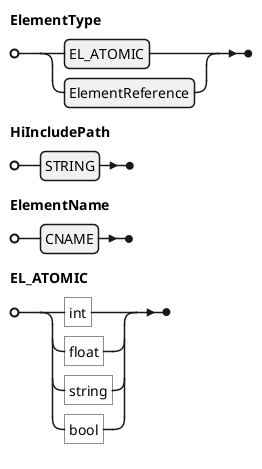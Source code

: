 @startebnf

ElementType = EL_ATOMIC | ElementReference;

HiIncludePath = STRING;
ElementName = CNAME;
EL_ATOMIC = "int" | "float" | "string" | "bool";
@endyaml